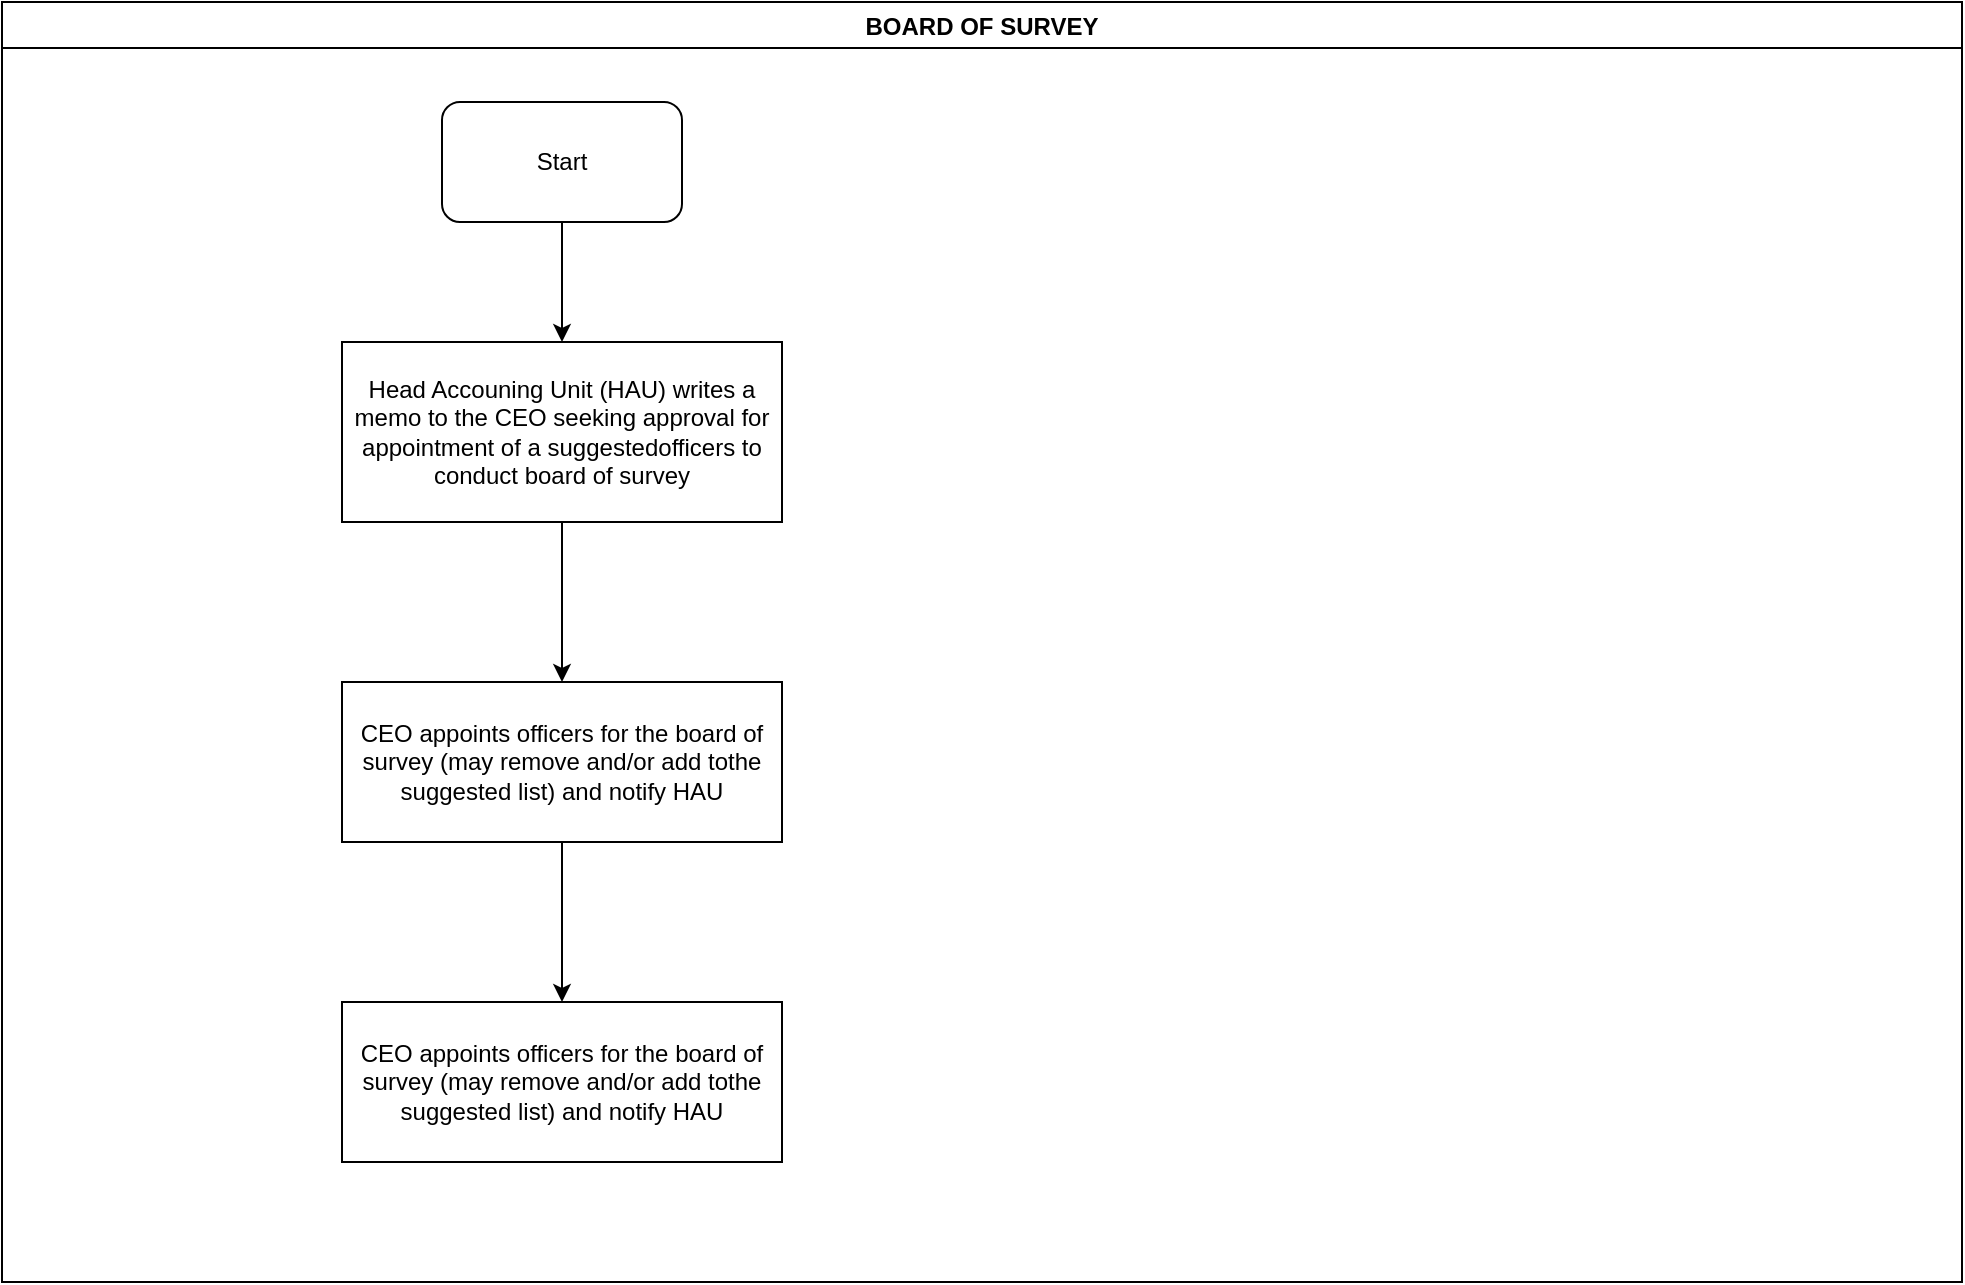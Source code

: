 <mxfile version="14.9.2" type="github">
  <diagram id="WVIWKFgPiaho4UmIflbX" name="Page-1">
    <mxGraphModel dx="1038" dy="508" grid="1" gridSize="10" guides="1" tooltips="1" connect="1" arrows="1" fold="1" page="1" pageScale="1" pageWidth="1169" pageHeight="827" math="0" shadow="0">
      <root>
        <mxCell id="0" />
        <mxCell id="1" parent="0" />
        <mxCell id="dAVz5kQ6bnQr92_F5C6R-1" value="BOARD OF SURVEY " style="swimlane;" vertex="1" parent="1">
          <mxGeometry x="30" y="30" width="980" height="640" as="geometry" />
        </mxCell>
        <mxCell id="dAVz5kQ6bnQr92_F5C6R-6" value="" style="edgeStyle=orthogonalEdgeStyle;rounded=0;orthogonalLoop=1;jettySize=auto;html=1;" edge="1" parent="dAVz5kQ6bnQr92_F5C6R-1" source="dAVz5kQ6bnQr92_F5C6R-2" target="dAVz5kQ6bnQr92_F5C6R-3">
          <mxGeometry relative="1" as="geometry" />
        </mxCell>
        <mxCell id="dAVz5kQ6bnQr92_F5C6R-2" value="Start" style="rounded=1;whiteSpace=wrap;html=1;" vertex="1" parent="dAVz5kQ6bnQr92_F5C6R-1">
          <mxGeometry x="220" y="50" width="120" height="60" as="geometry" />
        </mxCell>
        <mxCell id="dAVz5kQ6bnQr92_F5C6R-5" value="" style="edgeStyle=orthogonalEdgeStyle;rounded=0;orthogonalLoop=1;jettySize=auto;html=1;" edge="1" parent="dAVz5kQ6bnQr92_F5C6R-1" source="dAVz5kQ6bnQr92_F5C6R-3" target="dAVz5kQ6bnQr92_F5C6R-4">
          <mxGeometry relative="1" as="geometry" />
        </mxCell>
        <mxCell id="dAVz5kQ6bnQr92_F5C6R-3" value="&lt;span lang=&quot;EN-GB&quot;&gt;Head Accouning Unit (HAU) writes a memo to the CEO seeking approval for appointment of a suggestedofficers to conduct board of survey&lt;/span&gt;" style="rounded=0;whiteSpace=wrap;html=1;" vertex="1" parent="dAVz5kQ6bnQr92_F5C6R-1">
          <mxGeometry x="170" y="170" width="220" height="90" as="geometry" />
        </mxCell>
        <mxCell id="dAVz5kQ6bnQr92_F5C6R-8" value="" style="edgeStyle=orthogonalEdgeStyle;rounded=0;orthogonalLoop=1;jettySize=auto;html=1;" edge="1" parent="dAVz5kQ6bnQr92_F5C6R-1" source="dAVz5kQ6bnQr92_F5C6R-4" target="dAVz5kQ6bnQr92_F5C6R-7">
          <mxGeometry relative="1" as="geometry" />
        </mxCell>
        <mxCell id="dAVz5kQ6bnQr92_F5C6R-4" value="&lt;span lang=&quot;EN-GB&quot;&gt;CEO appoints officers for the board of survey (may remove and/or add tothe suggested list) and notify HAU&lt;br&gt;&lt;/span&gt;" style="rounded=0;whiteSpace=wrap;html=1;" vertex="1" parent="dAVz5kQ6bnQr92_F5C6R-1">
          <mxGeometry x="170" y="340" width="220" height="80" as="geometry" />
        </mxCell>
        <mxCell id="dAVz5kQ6bnQr92_F5C6R-7" value="&lt;span lang=&quot;EN-GB&quot;&gt;CEO appoints officers for the board of survey (may remove and/or add tothe suggested list) and notify HAU&lt;br&gt;&lt;/span&gt;" style="rounded=0;whiteSpace=wrap;html=1;" vertex="1" parent="dAVz5kQ6bnQr92_F5C6R-1">
          <mxGeometry x="170" y="500" width="220" height="80" as="geometry" />
        </mxCell>
      </root>
    </mxGraphModel>
  </diagram>
</mxfile>
